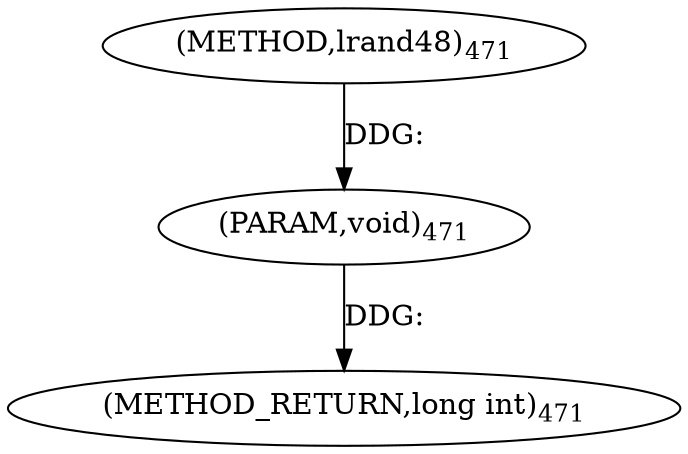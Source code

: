 digraph "lrand48" {  
"33292" [label = <(METHOD,lrand48)<SUB>471</SUB>> ]
"33294" [label = <(METHOD_RETURN,long int)<SUB>471</SUB>> ]
"33293" [label = <(PARAM,void)<SUB>471</SUB>> ]
  "33293" -> "33294"  [ label = "DDG: "] 
  "33292" -> "33293"  [ label = "DDG: "] 
}
